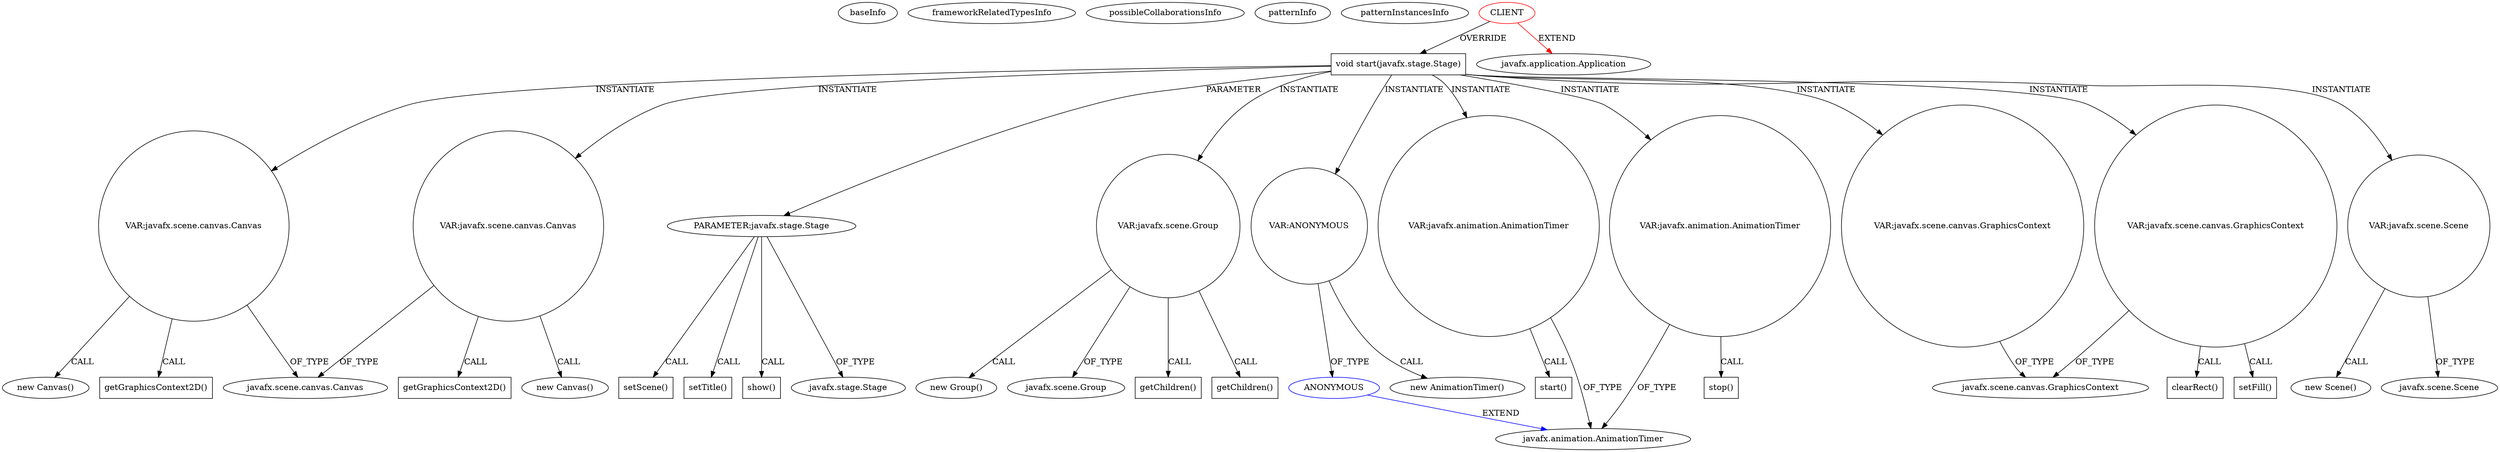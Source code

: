 digraph {
baseInfo[graphId=2361,category="pattern",isAnonymous=false,possibleRelation=true]
frameworkRelatedTypesInfo[0="javafx.application.Application"]
possibleCollaborationsInfo[0="2361~INSTANTIATION-OVERRIDING_METHOD_DECLARATION-~javafx.application.Application ~javafx.animation.AnimationTimer ~false~true"]
patternInfo[frequency=2.0,patternRootClient=0]
patternInstancesInfo[0="5agado-genetic_algorithms~/5agado-genetic_algorithms/genetic_algorithms-master/src/test/java/bobsMaze/BobsMaze.java~BobsMaze~1",1="5agado-genetic_algorithms~/5agado-genetic_algorithms/genetic_algorithms-master/src/test/java/circleFit/CircleFit.java~CircleFit~3"]
35[label="new Canvas()",vertexType="CONSTRUCTOR_CALL",isFrameworkType=false]
36[label="VAR:javafx.scene.canvas.Canvas",vertexType="VARIABLE_EXPRESION",isFrameworkType=false,shape=circle]
41[label="getGraphicsContext2D()",vertexType="INSIDE_CALL",isFrameworkType=false,shape=box]
2[label="void start(javafx.stage.Stage)",vertexType="OVERRIDING_METHOD_DECLARATION",isFrameworkType=false,shape=box]
0[label="CLIENT",vertexType="ROOT_CLIENT_CLASS_DECLARATION",isFrameworkType=false,color=red]
3[label="PARAMETER:javafx.stage.Stage",vertexType="PARAMETER_DECLARATION",isFrameworkType=false]
17[label="javafx.scene.canvas.Canvas",vertexType="FRAMEWORK_CLASS_TYPE",isFrameworkType=false]
60[label="show()",vertexType="INSIDE_CALL",isFrameworkType=false,shape=box]
6[label="VAR:javafx.scene.Group",vertexType="VARIABLE_EXPRESION",isFrameworkType=false,shape=circle]
49[label="VAR:ANONYMOUS",vertexType="VARIABLE_EXPRESION",isFrameworkType=false,shape=circle]
50[label="ANONYMOUS",vertexType="REFERENCE_ANONYMOUS_DECLARATION",isFrameworkType=false,color=blue]
47[label="javafx.animation.AnimationTimer",vertexType="FRAMEWORK_CLASS_TYPE",isFrameworkType=false]
42[label="VAR:javafx.scene.canvas.GraphicsContext",vertexType="VARIABLE_EXPRESION",isFrameworkType=false,shape=circle]
4[label="javafx.stage.Stage",vertexType="FRAMEWORK_CLASS_TYPE",isFrameworkType=false]
45[label="VAR:javafx.animation.AnimationTimer",vertexType="VARIABLE_EXPRESION",isFrameworkType=false,shape=circle]
56[label="VAR:javafx.animation.AnimationTimer",vertexType="VARIABLE_EXPRESION",isFrameworkType=false,shape=circle]
19[label="getChildren()",vertexType="INSIDE_CALL",isFrameworkType=false,shape=box]
39[label="getChildren()",vertexType="INSIDE_CALL",isFrameworkType=false,shape=box]
53[label="clearRect()",vertexType="INSIDE_CALL",isFrameworkType=false,shape=box]
1[label="javafx.application.Application",vertexType="FRAMEWORK_CLASS_TYPE",isFrameworkType=false]
13[label="VAR:javafx.scene.Scene",vertexType="VARIABLE_EXPRESION",isFrameworkType=false,shape=circle]
12[label="new Scene()",vertexType="CONSTRUCTOR_CALL",isFrameworkType=false]
43[label="setFill()",vertexType="INSIDE_CALL",isFrameworkType=false,shape=box]
22[label="VAR:javafx.scene.canvas.GraphicsContext",vertexType="VARIABLE_EXPRESION",isFrameworkType=false,shape=circle]
5[label="new Group()",vertexType="CONSTRUCTOR_CALL",isFrameworkType=false]
16[label="VAR:javafx.scene.canvas.Canvas",vertexType="VARIABLE_EXPRESION",isFrameworkType=false,shape=circle]
15[label="new Canvas()",vertexType="CONSTRUCTOR_CALL",isFrameworkType=false]
21[label="getGraphicsContext2D()",vertexType="INSIDE_CALL",isFrameworkType=false,shape=box]
11[label="setScene()",vertexType="INSIDE_CALL",isFrameworkType=false,shape=box]
48[label="new AnimationTimer()",vertexType="CONSTRUCTOR_CALL",isFrameworkType=false]
46[label="start()",vertexType="INSIDE_CALL",isFrameworkType=false,shape=box]
14[label="javafx.scene.Scene",vertexType="FRAMEWORK_CLASS_TYPE",isFrameworkType=false]
57[label="stop()",vertexType="INSIDE_CALL",isFrameworkType=false,shape=box]
24[label="javafx.scene.canvas.GraphicsContext",vertexType="FRAMEWORK_CLASS_TYPE",isFrameworkType=false]
9[label="setTitle()",vertexType="INSIDE_CALL",isFrameworkType=false,shape=box]
7[label="javafx.scene.Group",vertexType="FRAMEWORK_CLASS_TYPE",isFrameworkType=false]
36->17[label="OF_TYPE"]
2->36[label="INSTANTIATE"]
2->6[label="INSTANTIATE"]
3->11[label="CALL"]
3->60[label="CALL"]
16->17[label="OF_TYPE"]
56->47[label="OF_TYPE"]
2->49[label="INSTANTIATE"]
16->21[label="CALL"]
56->57[label="CALL"]
45->47[label="OF_TYPE"]
3->9[label="CALL"]
13->14[label="OF_TYPE"]
2->3[label="PARAMETER"]
2->45[label="INSTANTIATE"]
42->24[label="OF_TYPE"]
6->5[label="CALL"]
6->19[label="CALL"]
0->2[label="OVERRIDE"]
42->43[label="CALL"]
2->22[label="INSTANTIATE"]
13->12[label="CALL"]
2->13[label="INSTANTIATE"]
0->1[label="EXTEND",color=red]
16->15[label="CALL"]
49->50[label="OF_TYPE"]
36->35[label="CALL"]
49->48[label="CALL"]
45->46[label="CALL"]
50->47[label="EXTEND",color=blue]
36->41[label="CALL"]
3->4[label="OF_TYPE"]
2->16[label="INSTANTIATE"]
2->42[label="INSTANTIATE"]
6->39[label="CALL"]
6->7[label="OF_TYPE"]
2->56[label="INSTANTIATE"]
42->53[label="CALL"]
22->24[label="OF_TYPE"]
}

